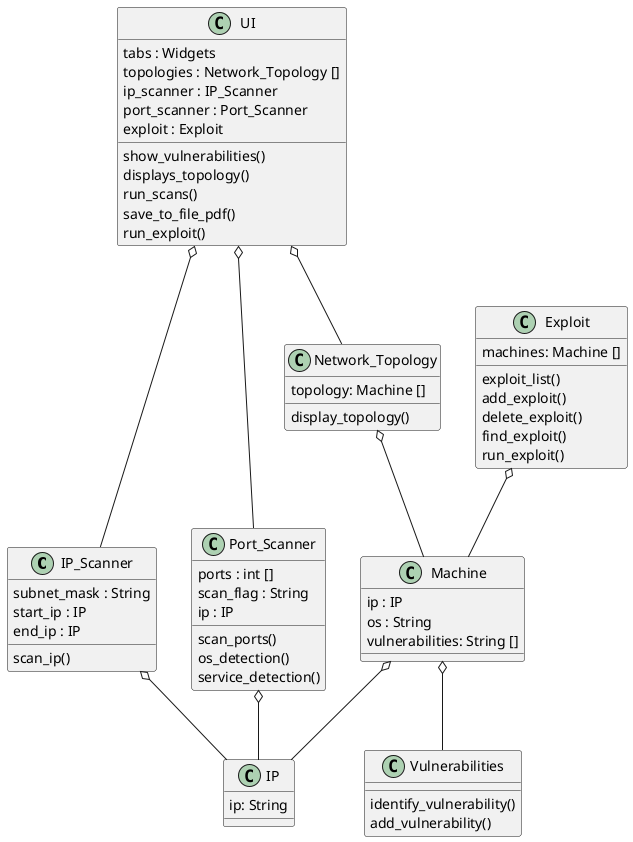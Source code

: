 @startuml
class IP_Scanner {
subnet_mask : String
start_ip : IP
end_ip : IP
scan_ip()
}

class Port_Scanner {
ports : int []
scan_flag : String
ip : IP
scan_ports()
os_detection()
service_detection()
}

class IP {
ip: String
}

class Network_Topology {
topology: Machine []
display_topology()
}

class Machine {
ip : IP
os : String
vulnerabilities: String []
}

IP_Scanner o-- IP
Port_Scanner o--IP
Machine o-- IP
Network_Topology o-- Machine
Machine o-- Vulnerabilities
Exploit o-- Machine
UI o-- Network_Topology
UI o-- IP_Scanner
UI o-- Port_Scanner

class Vulnerabilities {
identify_vulnerability()
add_vulnerability()
}

class Exploit {
machines: Machine []
exploit_list()
add_exploit()
delete_exploit()
find_exploit()
run_exploit()

}



class UI {
tabs : Widgets
topologies : Network_Topology []
ip_scanner : IP_Scanner
port_scanner : Port_Scanner
exploit : Exploit
show_vulnerabilities()
displays_topology()
run_scans()
save_to_file_pdf()
run_exploit()
}
@enduml


